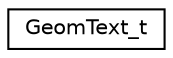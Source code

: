 digraph "Graphical Class Hierarchy"
{
  edge [fontname="Helvetica",fontsize="10",labelfontname="Helvetica",labelfontsize="10"];
  node [fontname="Helvetica",fontsize="10",shape=record];
  rankdir="LR";
  Node0 [label="GeomText_t",height=0.2,width=0.4,color="black", fillcolor="white", style="filled",URL="$structGeomText__t.html"];
}

